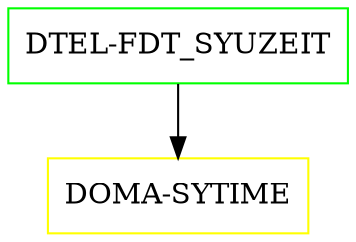 digraph G {
  "DTEL-FDT_SYUZEIT" [shape=box,color=green];
  "DOMA-SYTIME" [shape=box,color=yellow,URL="./DOMA_SYTIME.html"];
  "DTEL-FDT_SYUZEIT" -> "DOMA-SYTIME";
}
